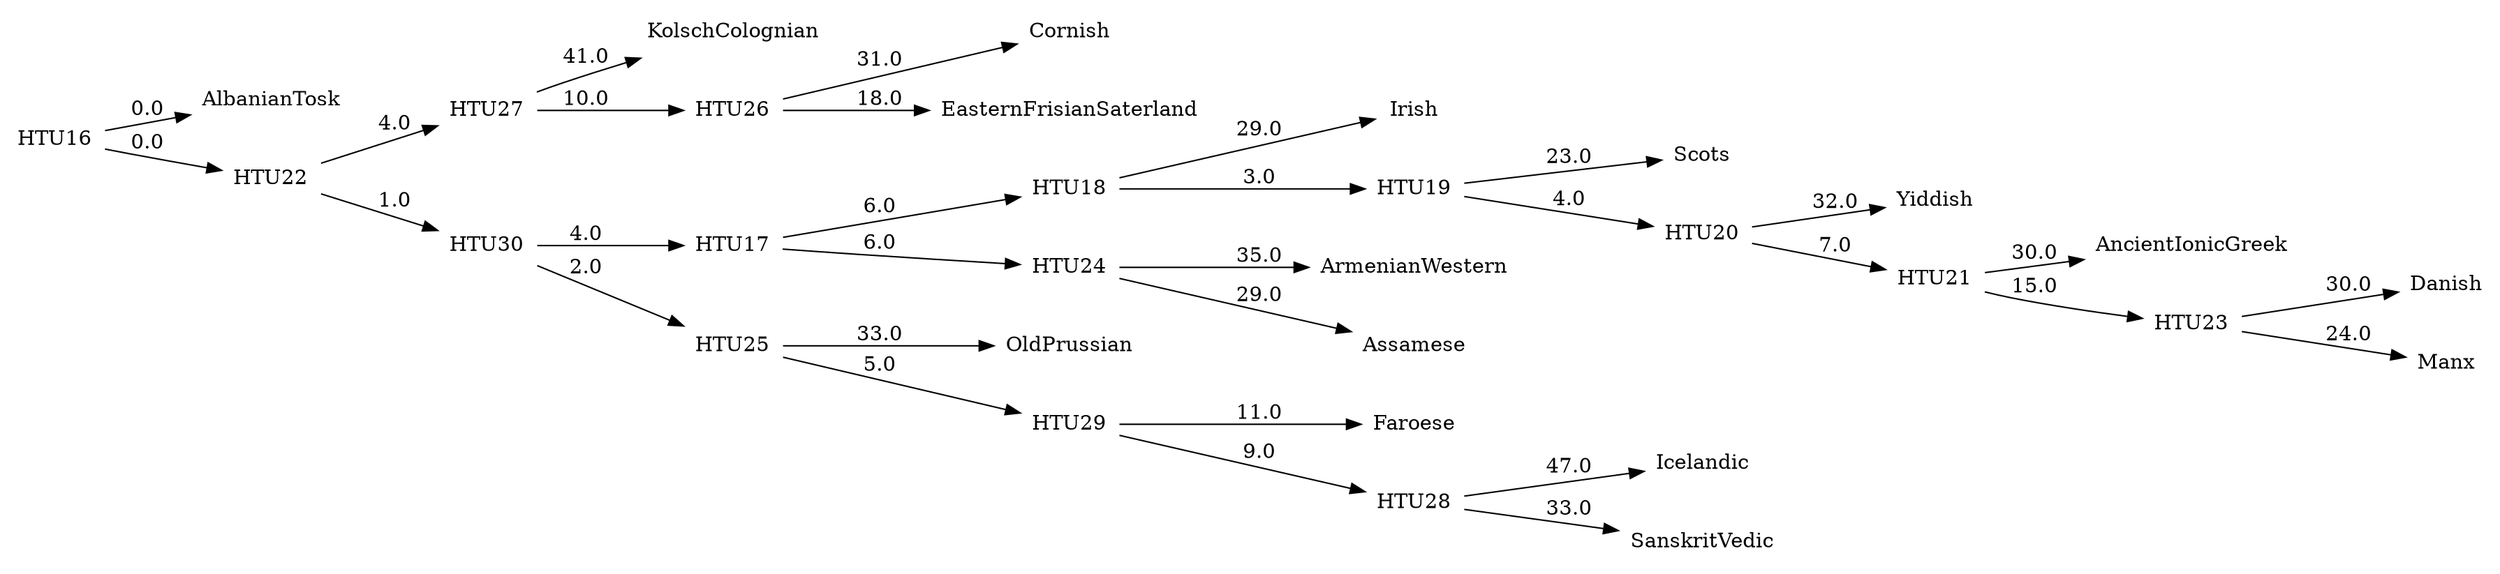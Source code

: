 digraph G {
	rankdir = LR;	edge [colorscheme=spectral11];	node [shape = none];

    0 [label=AlbanianTosk];
    1 [label=AncientIonicGreek];
    2 [label=ArmenianWestern];
    3 [label=Assamese];
    4 [label=Cornish];
    5 [label=Danish];
    6 [label=EasternFrisianSaterland];
    7 [label=Faroese];
    8 [label=Icelandic];
    9 [label=Irish];
    10 [label=KolschColognian];
    11 [label=Manx];
    12 [label=OldPrussian];
    13 [label=SanskritVedic];
    14 [label=Scots];
    15 [label=Yiddish];
    16 [label=HTU16];
    17 [label=HTU17];
    18 [label=HTU18];
    19 [label=HTU19];
    20 [label=HTU20];
    21 [label=HTU21];
    22 [label=HTU22];
    23 [label=HTU23];
    24 [label=HTU24];
    25 [label=HTU25];
    26 [label=HTU26];
    27 [label=HTU27];
    28 [label=HTU28];
    29 [label=HTU29];
    30 [label=HTU30];
    16 -> 0 [label=0.0];
    16 -> 22 [label=0.0];
    17 -> 18 [label=6.0];
    17 -> 24 [label=6.0];
    18 -> 9 [label=29.0];
    18 -> 19 [label=3.0];
    19 -> 14 [label=23.0];
    19 -> 20 [label=4.0];
    20 -> 15 [label=32.0];
    20 -> 21 [label=7.0];
    21 -> 1 [label=30.0];
    21 -> 23 [label=15.0];
    22 -> 27 [label=4.0];
    22 -> 30 [label=1.0];
    23 -> 5 [label=30.0];
    23 -> 11 [label=24.0];
    24 -> 2 [label=35.0];
    24 -> 3 [label=29.0];
    25 -> 12 [label=33.0];
    25 -> 29 [label=5.0];
    26 -> 4 [label=31.0];
    26 -> 6 [label=18.0];
    27 -> 10 [label=41.0];
    27 -> 26 [label=10.0];
    28 -> 8 [label=47.0];
    28 -> 13 [label=33.0];
    29 -> 7 [label=11.0];
    29 -> 28 [label=9.0];
    30 -> 17 [label=4.0];
    30 -> 25 [label=2.0];
}
//796.0
digraph G {
	rankdir = LR;	edge [colorscheme=spectral11];	node [shape = none];

    0 [label=AlbanianTosk];
    1 [label=AncientIonicGreek];
    2 [label=ArmenianWestern];
    3 [label=Assamese];
    4 [label=Cornish];
    5 [label=Danish];
    6 [label=EasternFrisianSaterland];
    7 [label=Faroese];
    8 [label=Icelandic];
    9 [label=Irish];
    10 [label=KolschColognian];
    11 [label=Manx];
    12 [label=OldPrussian];
    13 [label=SanskritVedic];
    14 [label=Scots];
    15 [label=Yiddish];
    16 [label=HTU16];
    17 [label=HTU17];
    18 [label=HTU18];
    19 [label=HTU19];
    20 [label=HTU20];
    21 [label=HTU21];
    22 [label=HTU22];
    23 [label=HTU23];
    24 [label=HTU24];
    25 [label=HTU25];
    26 [label=HTU26];
    27 [label=HTU27];
    28 [label=HTU28];
    29 [label=HTU29];
    30 [label=HTU30];
    16 -> 0 [label=0.0];
    16 -> 20 [label=0.0];
    17 -> 18 [label=2.0];
    17 -> 22 [label=7.0];
    18 -> 14 [label=24.0];
    18 -> 19 [label=9.0];
    19 -> 15 [label=29.0];
    19 -> 21 [label=14.0];
    20 -> 26 [label=7.0];
    20 -> 30 [label=0.0];
    21 -> 5 [label=25.0];
    21 -> 11 [label=21.0];
    22 -> 2 [label=35.0];
    22 -> 3 [label=28.0];
    23 -> 28 [label=10.0];
    23 -> 29 [label=6.0];
    24 -> 4 [label=32.0];
    24 -> 6 [label=20.0];
    25 -> 8 [label=61.0];
    25 -> 9 [label=24.0];
    26 -> 10 [label=40.0];
    26 -> 24 [label=9.0];
    27 -> 13 [label=34.0];
    27 -> 25 [label=7.0];
    28 -> 1 [label=39.0];
    28 -> 12 [label=30.0];
    29 -> 7 [label=18.0];
    29 -> 27 [label=6.0];
    30 -> 17 [label=3.0];
    30 -> 23 [label=4.0];
}
//786.0
digraph G {
	rankdir = LR;	edge [colorscheme=spectral11];	node [shape = none];

    0 [label=AlbanianTosk];
    1 [label=AncientIonicGreek];
    2 [label=ArmenianWestern];
    3 [label=Assamese];
    4 [label=Cornish];
    5 [label=Danish];
    6 [label=EasternFrisianSaterland];
    7 [label=Faroese];
    8 [label=Icelandic];
    9 [label=Irish];
    10 [label=KolschColognian];
    11 [label=Manx];
    12 [label=OldPrussian];
    13 [label=SanskritVedic];
    14 [label=Scots];
    15 [label=Yiddish];
    16 [label=HTU16];
    17 [label=HTU17];
    18 [label=HTU18];
    19 [label=HTU19];
    20 [label=HTU20];
    21 [label=HTU21];
    22 [label=HTU22];
    23 [label=HTU23];
    24 [label=HTU24];
    25 [label=HTU25];
    26 [label=HTU26];
    27 [label=HTU27];
    28 [label=HTU28];
    29 [label=HTU29];
    30 [label=HTU30];
    16 -> 0 [label=0.0];
    16 -> 21 [label=0.0];
    17 -> 18 [label=3.0];
    17 -> 24 [label=9.0];
    18 -> 14 [label=26.0];
    18 -> 22 [label=8.0];
    19 -> 15 [label=35.0];
    19 -> 20 [label=6.0];
    20 -> 1 [label=30.0];
    20 -> 23 [label=12.0];
    21 -> 26 [label=8.0];
    21 -> 30 [label=3.0];
    22 -> 10 [label=55.0];
    22 -> 19 [label=2.0];
    23 -> 5 [label=27.0];
    23 -> 11 [label=24.0];
    24 -> 2 [label=19.0];
    24 -> 3 [label=34.0];
    25 -> 12 [label=31.0];
    25 -> 29 [label=10.0];
    26 -> 4 [label=37.0];
    26 -> 6 [label=21.0];
    27 -> 8 [label=58.0];
    27 -> 9 [label=24.0];
    28 -> 13 [label=32.0];
    28 -> 27 [label=7.0];
    29 -> 7 [label=13.0];
    29 -> 28 [label=7.0];
    30 -> 17 [label=2.0];
    30 -> 25 [label=2.0];
}
//783.0
digraph G {
	rankdir = LR;	edge [colorscheme=spectral11];	node [shape = none];

    0 [label=AlbanianTosk];
    1 [label=AncientIonicGreek];
    2 [label=ArmenianWestern];
    3 [label=Assamese];
    4 [label=Cornish];
    5 [label=Danish];
    6 [label=EasternFrisianSaterland];
    7 [label=Faroese];
    8 [label=Icelandic];
    9 [label=Irish];
    10 [label=KolschColognian];
    11 [label=Manx];
    12 [label=OldPrussian];
    13 [label=SanskritVedic];
    14 [label=Scots];
    15 [label=Yiddish];
    16 [label=HTU16];
    17 [label=HTU17];
    18 [label=HTU18];
    19 [label=HTU19];
    20 [label=HTU20];
    21 [label=HTU21];
    22 [label=HTU22];
    23 [label=HTU23];
    24 [label=HTU24];
    25 [label=HTU25];
    26 [label=HTU26];
    27 [label=HTU27];
    28 [label=HTU28];
    29 [label=HTU29];
    30 [label=HTU30];
    16 -> 0 [label=0.0];
    16 -> 21 [label=0.0];
    17 -> 18 [label=9.0];
    17 -> 24 [label=7.0];
    18 -> 9 [label=23.0];
    18 -> 22 [label=6.0];
    19 -> 15 [label=32.0];
    19 -> 20 [label=8.0];
    20 -> 1 [label=28.0];
    20 -> 23 [label=13.0];
    21 -> 27 [label=5.0];
    21 -> 30 [label=3.0];
    22 -> 10 [label=53.0];
    22 -> 19 [label=2.0];
    23 -> 5 [label=26.0];
    23 -> 11 [label=24.0];
    24 -> 2 [label=24.0];
    24 -> 3 [label=35.0];
    25 -> 12 [label=34.0];
    25 -> 29 [label=5.0];
    26 -> 4 [label=30.0];
    26 -> 6 [label=23.0];
    27 -> 14 [label=21.0];
    27 -> 26 [label=13.0];
    28 -> 8 [label=48.0];
    28 -> 13 [label=33.0];
    29 -> 7 [label=11.0];
    29 -> 28 [label=8.0];
    30 -> 17 [label=5.0];
    30 -> 25 [label=1.0];
}
//777.0
digraph G {
	rankdir = LR;	edge [colorscheme=spectral11];	node [shape = none];

    0 [label=AlbanianTosk];
    1 [label=AncientIonicGreek];
    2 [label=ArmenianWestern];
    3 [label=Assamese];
    4 [label=Cornish];
    5 [label=Danish];
    6 [label=EasternFrisianSaterland];
    7 [label=Faroese];
    8 [label=Icelandic];
    9 [label=Irish];
    10 [label=KolschColognian];
    11 [label=Manx];
    12 [label=OldPrussian];
    13 [label=SanskritVedic];
    14 [label=Scots];
    15 [label=Yiddish];
    16 [label=HTU16];
    17 [label=HTU17];
    18 [label=HTU18];
    19 [label=HTU19];
    20 [label=HTU20];
    21 [label=HTU21];
    22 [label=HTU22];
    23 [label=HTU23];
    24 [label=HTU24];
    25 [label=HTU25];
    26 [label=HTU26];
    27 [label=HTU27];
    28 [label=HTU28];
    29 [label=HTU29];
    30 [label=HTU30];
    16 -> 0 [label=0.0];
    16 -> 21 [label=0.0];
    17 -> 18 [label=4.0];
    17 -> 25 [label=8.0];
    18 -> 14 [label=22.0];
    18 -> 22 [label=6.0];
    19 -> 15 [label=22.0];
    19 -> 20 [label=7.0];
    20 -> 1 [label=27.0];
    20 -> 23 [label=18.0];
    21 -> 6 [label=27.0];
    21 -> 30 [label=2.0];
    22 -> 10 [label=33.0];
    22 -> 19 [label=4.0];
    23 -> 4 [label=19.0];
    23 -> 24 [label=11.0];
    24 -> 5 [label=42.0];
    24 -> 11 [label=15.0];
    25 -> 2 [label=20.0];
    25 -> 3 [label=33.0];
    26 -> 12 [label=29.0];
    26 -> 29 [label=9.0];
    27 -> 8 [label=58.0];
    27 -> 9 [label=24.0];
    28 -> 13 [label=32.0];
    28 -> 27 [label=7.0];
    29 -> 7 [label=14.0];
    29 -> 28 [label=6.0];
    30 -> 17 [label=1.0];
    30 -> 26 [label=3.0];
}
//773.0
digraph G {
	rankdir = LR;	edge [colorscheme=spectral11];	node [shape = none];

    0 [label=AlbanianTosk];
    1 [label=AncientIonicGreek];
    2 [label=ArmenianWestern];
    3 [label=Assamese];
    4 [label=Cornish];
    5 [label=Danish];
    6 [label=EasternFrisianSaterland];
    7 [label=Faroese];
    8 [label=Icelandic];
    9 [label=Irish];
    10 [label=KolschColognian];
    11 [label=Manx];
    12 [label=OldPrussian];
    13 [label=SanskritVedic];
    14 [label=Scots];
    15 [label=Yiddish];
    16 [label=HTU16];
    17 [label=HTU17];
    18 [label=HTU18];
    19 [label=HTU19];
    20 [label=HTU20];
    21 [label=HTU21];
    22 [label=HTU22];
    23 [label=HTU23];
    24 [label=HTU24];
    25 [label=HTU25];
    26 [label=HTU26];
    27 [label=HTU27];
    28 [label=HTU28];
    29 [label=HTU29];
    30 [label=HTU30];
    16 -> 0 [label=0.0];
    16 -> 19 [label=0.0];
    17 -> 20 [label=5.0];
    17 -> 22 [label=7.0];
    18 -> 15 [label=33.0];
    18 -> 21 [label=15.0];
    19 -> 26 [label=4.0];
    19 -> 30 [label=6.0];
    20 -> 10 [label=53.0];
    20 -> 18 [label=3.0];
    21 -> 5 [label=25.0];
    21 -> 11 [label=25.0];
    22 -> 2 [label=22.0];
    22 -> 3 [label=35.0];
    23 -> 28 [label=12.0];
    23 -> 29 [label=7.0];
    24 -> 4 [label=30.0];
    24 -> 6 [label=24.0];
    25 -> 8 [label=60.0];
    25 -> 9 [label=24.0];
    26 -> 14 [label=20.0];
    26 -> 24 [label=12.0];
    27 -> 13 [label=33.0];
    27 -> 25 [label=6.0];
    28 -> 1 [label=40.0];
    28 -> 12 [label=29.0];
    29 -> 7 [label=18.0];
    29 -> 27 [label=6.0];
    30 -> 17 [label=8.0];
    30 -> 23 [label=3.0];
}
//773.0
digraph G {
	rankdir = LR;	edge [colorscheme=spectral11];	node [shape = none];

    0 [label=AlbanianTosk];
    1 [label=AncientIonicGreek];
    2 [label=ArmenianWestern];
    3 [label=Assamese];
    4 [label=Cornish];
    5 [label=Danish];
    6 [label=EasternFrisianSaterland];
    7 [label=Faroese];
    8 [label=Icelandic];
    9 [label=Irish];
    10 [label=KolschColognian];
    11 [label=Manx];
    12 [label=OldPrussian];
    13 [label=SanskritVedic];
    14 [label=Scots];
    15 [label=Yiddish];
    16 [label=HTU16];
    17 [label=HTU17];
    18 [label=HTU18];
    19 [label=HTU19];
    20 [label=HTU20];
    21 [label=HTU21];
    22 [label=HTU22];
    23 [label=HTU23];
    24 [label=HTU24];
    25 [label=HTU25];
    26 [label=HTU26];
    27 [label=HTU27];
    28 [label=HTU28];
    29 [label=HTU29];
    30 [label=HTU30];
    16 -> 0 [label=0.0];
    16 -> 20 [label=0.0];
    17 -> 18 [label=6.0];
    17 -> 23 [label=8.0];
    18 -> 15 [label=34.0];
    18 -> 19 [label=8.0];
    19 -> 1 [label=29.0];
    19 -> 21 [label=15.0];
    20 -> 27 [label=3.0];
    20 -> 30 [label=5.0];
    21 -> 4 [label=19.0];
    21 -> 22 [label=9.0];
    22 -> 5 [label=42.0];
    22 -> 11 [label=15.0];
    23 -> 2 [label=22.0];
    23 -> 3 [label=34.0];
    24 -> 12 [label=33.0];
    24 -> 29 [label=7.0];
    25 -> 8 [label=58.0];
    25 -> 9 [label=24.0];
    26 -> 6 [label=19.0];
    26 -> 10 [label=43.0];
    27 -> 14 [label=15.0];
    27 -> 26 [label=14.0];
    28 -> 13 [label=32.0];
    28 -> 25 [label=7.0];
    29 -> 7 [label=15.0];
    29 -> 28 [label=6.0];
    30 -> 17 [label=4.0];
    30 -> 24 [label=1.0];
}
//770.0
digraph G {
	rankdir = LR;	edge [colorscheme=spectral11];	node [shape = none];

    0 [label=AlbanianTosk];
    1 [label=AncientIonicGreek];
    2 [label=ArmenianWestern];
    3 [label=Assamese];
    4 [label=Cornish];
    5 [label=Danish];
    6 [label=EasternFrisianSaterland];
    7 [label=Faroese];
    8 [label=Icelandic];
    9 [label=Irish];
    10 [label=KolschColognian];
    11 [label=Manx];
    12 [label=OldPrussian];
    13 [label=SanskritVedic];
    14 [label=Scots];
    15 [label=Yiddish];
    16 [label=HTU16];
    17 [label=HTU17];
    18 [label=HTU18];
    19 [label=HTU19];
    20 [label=HTU20];
    21 [label=HTU21];
    22 [label=HTU22];
    23 [label=HTU23];
    24 [label=HTU24];
    25 [label=HTU25];
    26 [label=HTU26];
    27 [label=HTU27];
    28 [label=HTU28];
    29 [label=HTU29];
    30 [label=HTU30];
    16 -> 0 [label=0.0];
    16 -> 20 [label=0.0];
    17 -> 18 [label=2.0];
    17 -> 24 [label=7.0];
    18 -> 14 [label=21.0];
    18 -> 21 [label=8.0];
    19 -> 15 [label=24.0];
    19 -> 23 [label=14.0];
    20 -> 26 [label=7.0];
    20 -> 30 [label=2.0];
    21 -> 10 [label=29.0];
    21 -> 19 [label=3.0];
    22 -> 3 [label=19.0];
    22 -> 13 [label=12.0];
    23 -> 5 [label=26.0];
    23 -> 11 [label=26.0];
    24 -> 2 [label=21.0];
    24 -> 22 [label=25.0];
    25 -> 28 [label=11.0];
    25 -> 29 [label=6.0];
    26 -> 4 [label=36.0];
    26 -> 6 [label=22.0];
    27 -> 8 [label=57.0];
    27 -> 9 [label=30.0];
    28 -> 1 [label=37.0];
    28 -> 12 [label=31.0];
    29 -> 7 [label=14.0];
    29 -> 27 [label=9.0];
    30 -> 17 [label=5.0];
    30 -> 25 [label=3.0];
}
//746.0
digraph G {
	rankdir = LR;	edge [colorscheme=spectral11];	node [shape = none];

    0 [label=AlbanianTosk];
    1 [label=AncientIonicGreek];
    2 [label=ArmenianWestern];
    3 [label=Assamese];
    4 [label=Cornish];
    5 [label=Danish];
    6 [label=EasternFrisianSaterland];
    7 [label=Faroese];
    8 [label=Icelandic];
    9 [label=Irish];
    10 [label=KolschColognian];
    11 [label=Manx];
    12 [label=OldPrussian];
    13 [label=SanskritVedic];
    14 [label=Scots];
    15 [label=Yiddish];
    16 [label=HTU16];
    17 [label=HTU17];
    18 [label=HTU18];
    19 [label=HTU19];
    20 [label=HTU20];
    21 [label=HTU21];
    22 [label=HTU22];
    23 [label=HTU23];
    24 [label=HTU24];
    25 [label=HTU25];
    26 [label=HTU26];
    27 [label=HTU27];
    28 [label=HTU28];
    29 [label=HTU29];
    30 [label=HTU30];
    16 -> 0 [label=0.0];
    16 -> 20 [label=0.0];
    17 -> 18 [label=5.0];
    17 -> 24 [label=8.0];
    18 -> 9 [label=21.0];
    18 -> 19 [label=5.0];
    19 -> 15 [label=30.0];
    19 -> 21 [label=8.0];
    20 -> 27 [label=4.0];
    20 -> 30 [label=1.0];
    21 -> 4 [label=37.0];
    21 -> 23 [label=9.0];
    22 -> 3 [label=25.0];
    22 -> 13 [label=12.0];
    23 -> 5 [label=35.0];
    23 -> 11 [label=22.0];
    24 -> 2 [label=23.0];
    24 -> 22 [label=16.0];
    25 -> 28 [label=8.0];
    25 -> 29 [label=8.0];
    26 -> 6 [label=20.0];
    26 -> 10 [label=44.0];
    27 -> 14 [label=15.0];
    27 -> 26 [label=14.0];
    28 -> 1 [label=36.0];
    28 -> 12 [label=30.0];
    29 -> 7 [label=12.0];
    29 -> 8 [label=54.0];
    30 -> 17 [label=2.0];
    30 -> 25 [label=1.0];
}
//739.0
digraph G {
	rankdir = LR;	edge [colorscheme=spectral11];	node [shape = none];

    0 [label=AlbanianTosk];
    1 [label=AncientIonicGreek];
    2 [label=ArmenianWestern];
    3 [label=Assamese];
    4 [label=Cornish];
    5 [label=Danish];
    6 [label=EasternFrisianSaterland];
    7 [label=Faroese];
    8 [label=Icelandic];
    9 [label=Irish];
    10 [label=KolschColognian];
    11 [label=Manx];
    12 [label=OldPrussian];
    13 [label=SanskritVedic];
    14 [label=Scots];
    15 [label=Yiddish];
    16 [label=HTU16];
    17 [label=HTU17];
    18 [label=HTU18];
    19 [label=HTU19];
    20 [label=HTU20];
    21 [label=HTU21];
    22 [label=HTU22];
    23 [label=HTU23];
    24 [label=HTU24];
    25 [label=HTU25];
    26 [label=HTU26];
    27 [label=HTU27];
    28 [label=HTU28];
    29 [label=HTU29];
    30 [label=HTU30];
    16 -> 0 [label=0.0];
    16 -> 21 [label=0.0];
    17 -> 18 [label=13.0];
    17 -> 25 [label=7.0];
    18 -> 9 [label=26.0];
    18 -> 19 [label=4.0];
    19 -> 15 [label=51.0];
    19 -> 20 [label=7.0];
    20 -> 1 [label=30.0];
    20 -> 22 [label=14.0];
    21 -> 28 [label=4.0];
    21 -> 30 [label=5.0];
    22 -> 4 [label=20.0];
    22 -> 24 [label=12.0];
    23 -> 3 [label=19.0];
    23 -> 13 [label=13.0];
    24 -> 5 [label=35.0];
    24 -> 11 [label=16.0];
    25 -> 2 [label=19.0];
    25 -> 23 [label=17.0];
    26 -> 12 [label=26.0];
    26 -> 29 [label=7.0];
    27 -> 6 [label=19.0];
    27 -> 10 [label=45.0];
    28 -> 14 [label=13.0];
    28 -> 27 [label=14.0];
    29 -> 7 [label=18.0];
    29 -> 8 [label=51.0];
    30 -> 17 [label=3.0];
    30 -> 26 [label=1.0];
}
//738.0
digraph G {
	rankdir = LR;	edge [colorscheme=spectral11];	node [shape = none];

    0 [label=AlbanianTosk];
    1 [label=AncientIonicGreek];
    2 [label=ArmenianWestern];
    3 [label=Assamese];
    4 [label=Cornish];
    5 [label=Danish];
    6 [label=EasternFrisianSaterland];
    7 [label=Faroese];
    8 [label=Icelandic];
    9 [label=Irish];
    10 [label=KolschColognian];
    11 [label=Manx];
    12 [label=OldPrussian];
    13 [label=SanskritVedic];
    14 [label=Scots];
    15 [label=Yiddish];
    16 [label=HTU16];
    17 [label=HTU17];
    18 [label=HTU18];
    19 [label=HTU19];
    20 [label=HTU20];
    21 [label=HTU21];
    22 [label=HTU22];
    23 [label=HTU23];
    24 [label=HTU24];
    25 [label=HTU25];
    26 [label=HTU26];
    27 [label=HTU27];
    28 [label=HTU28];
    29 [label=HTU29];
    30 [label=HTU30];
    31 [label=HTU31];
    32 [label=HTU32];
    33 [label=HTU33];
    34 [label=HTU34];
    35 [label=HTU35];
    36 [label=HTU36];
    37 [label=HTU37];
    38 [label=HTU38];
    39 [label=HTU39];
    40 [label=HTU40];
    16 -> 0 [label=0.0];
    16 -> 22 [label=0.0];
    17 -> 18 [label=7.0];
    17 -> 27 [label=4.0];
    18 -> 19 [label=6.0];
    18 -> 36 [label=0.0];
    19 -> 23 [label=0.0];
    19 -> 39 [label=0.0];
    20 -> 15 [label=19.0];
    20 -> 21 [label=10.0];
    21 -> 24 [label=19.0];
    21 -> 35 [label=0.0];
    22 -> 31 [label=10.0];
    22 -> 40 [label=4.0];
    23 -> 20 [label=4.0];
    23 -> 37 [label=0.0];
    24 -> 4 [label=18.0];
    24 -> 26 [label=11.0];
    25 -> 3 [label=20.0];
    25 -> 38 [label=0.0];
    26 -> 5 [label=42.0];
    26 -> 11 [label=14.0];
    27 -> 2 [label=19.0];
    27 -> 25 [label=17.0];
    28 -> 33 [label=0.0];
    28 -> 34 [label=10.0];
    29 -> 8 [label=51.0];
    29 -> 36 [label=0.0];
    30 -> 6 [label=28.0];
    30 -> 37 [label=0.0];
    31 -> 30 [label=1.0];
    31 -> 39 [label=0.0];
    32 -> 29 [label=0.0];
    32 -> 38 [label=0.0];
    33 -> 12 [label=26.0];
    33 -> 35 [label=0.0];
    34 -> 7 [label=18.0];
    34 -> 32 [label=0.0];
    35 -> 1 [label=30.0];
    36 -> 9 [label=26.0];
    37 -> 10 [label=37.0];
    38 -> 13 [label=14.0];
    39 -> 14 [label=21.0];
    40 -> 17 [label=6.0];
    40 -> 28 [label=4.0];
}
//737.1666666666666
